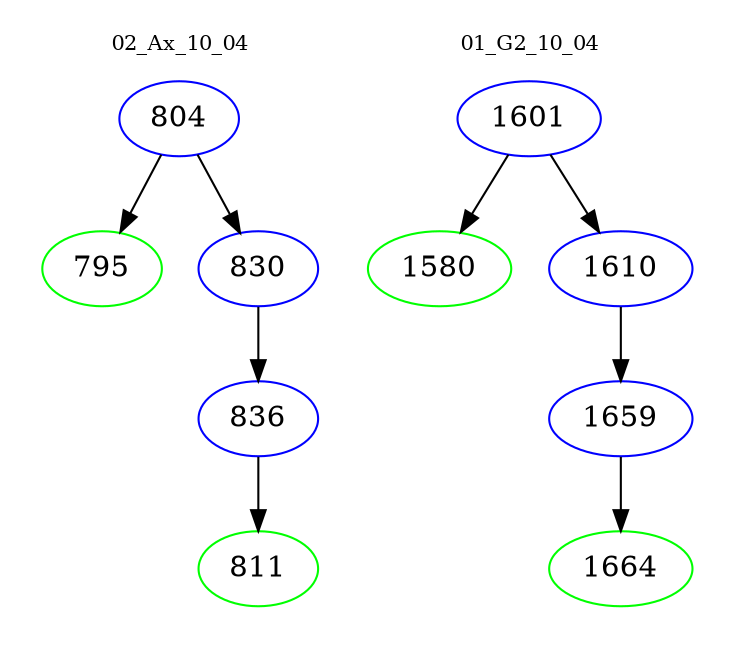 digraph{
subgraph cluster_0 {
color = white
label = "02_Ax_10_04";
fontsize=10;
T0_804 [label="804", color="blue"]
T0_804 -> T0_795 [color="black"]
T0_795 [label="795", color="green"]
T0_804 -> T0_830 [color="black"]
T0_830 [label="830", color="blue"]
T0_830 -> T0_836 [color="black"]
T0_836 [label="836", color="blue"]
T0_836 -> T0_811 [color="black"]
T0_811 [label="811", color="green"]
}
subgraph cluster_1 {
color = white
label = "01_G2_10_04";
fontsize=10;
T1_1601 [label="1601", color="blue"]
T1_1601 -> T1_1580 [color="black"]
T1_1580 [label="1580", color="green"]
T1_1601 -> T1_1610 [color="black"]
T1_1610 [label="1610", color="blue"]
T1_1610 -> T1_1659 [color="black"]
T1_1659 [label="1659", color="blue"]
T1_1659 -> T1_1664 [color="black"]
T1_1664 [label="1664", color="green"]
}
}
